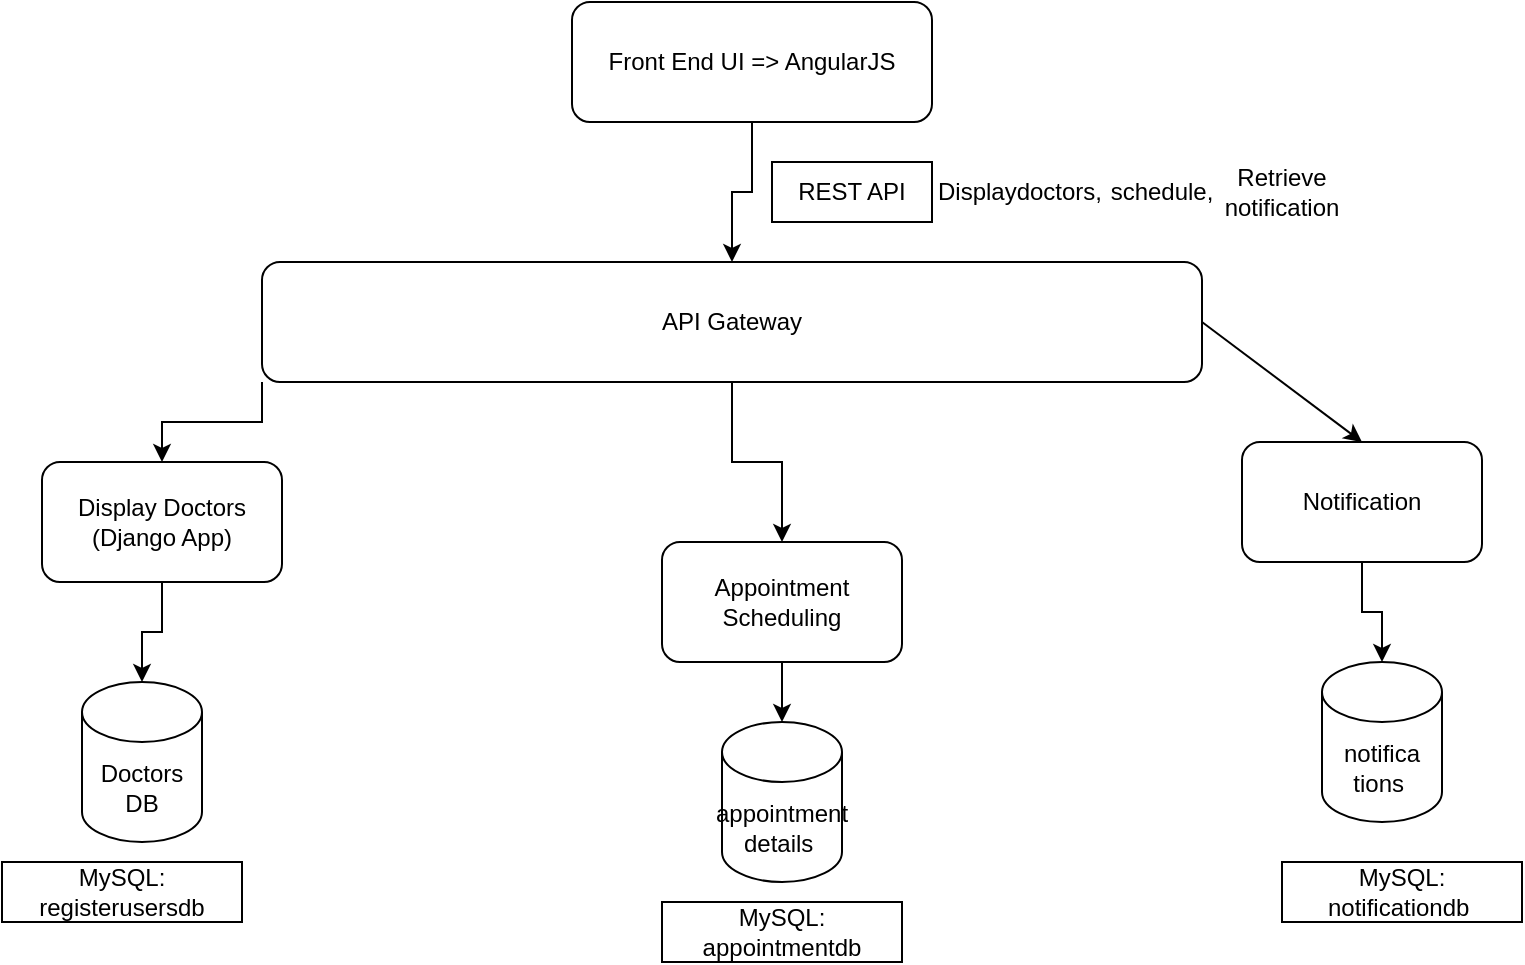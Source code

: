 <mxfile version="22.0.8" type="github">
  <diagram name="Page-1" id="ZmuFyM6fvtMOjyiI3Wcf">
    <mxGraphModel dx="863" dy="409" grid="1" gridSize="10" guides="1" tooltips="1" connect="1" arrows="1" fold="1" page="1" pageScale="1" pageWidth="850" pageHeight="1100" math="0" shadow="0">
      <root>
        <mxCell id="0" />
        <mxCell id="1" parent="0" />
        <mxCell id="HS4mzQeZrX7XptLeHZY5-13" style="edgeStyle=orthogonalEdgeStyle;rounded=0;orthogonalLoop=1;jettySize=auto;html=1;exitX=0.5;exitY=1;exitDx=0;exitDy=0;" edge="1" parent="1" source="HS4mzQeZrX7XptLeHZY5-1">
          <mxGeometry relative="1" as="geometry">
            <mxPoint x="425" y="80" as="targetPoint" />
          </mxGeometry>
        </mxCell>
        <mxCell id="HS4mzQeZrX7XptLeHZY5-16" value="" style="edgeStyle=orthogonalEdgeStyle;rounded=0;orthogonalLoop=1;jettySize=auto;html=1;" edge="1" parent="1" source="HS4mzQeZrX7XptLeHZY5-1" target="HS4mzQeZrX7XptLeHZY5-2">
          <mxGeometry relative="1" as="geometry" />
        </mxCell>
        <mxCell id="HS4mzQeZrX7XptLeHZY5-1" value="Front End UI =&amp;gt; AngularJS" style="rounded=1;whiteSpace=wrap;html=1;" vertex="1" parent="1">
          <mxGeometry x="335" y="20" width="180" height="60" as="geometry" />
        </mxCell>
        <mxCell id="HS4mzQeZrX7XptLeHZY5-19" style="edgeStyle=orthogonalEdgeStyle;rounded=0;orthogonalLoop=1;jettySize=auto;html=1;exitX=0;exitY=1;exitDx=0;exitDy=0;entryX=0.5;entryY=0;entryDx=0;entryDy=0;" edge="1" parent="1" source="HS4mzQeZrX7XptLeHZY5-2" target="HS4mzQeZrX7XptLeHZY5-5">
          <mxGeometry relative="1" as="geometry" />
        </mxCell>
        <mxCell id="HS4mzQeZrX7XptLeHZY5-20" value="" style="edgeStyle=orthogonalEdgeStyle;rounded=0;orthogonalLoop=1;jettySize=auto;html=1;" edge="1" parent="1" source="HS4mzQeZrX7XptLeHZY5-2" target="HS4mzQeZrX7XptLeHZY5-6">
          <mxGeometry relative="1" as="geometry" />
        </mxCell>
        <mxCell id="HS4mzQeZrX7XptLeHZY5-2" value="API Gateway" style="rounded=1;whiteSpace=wrap;html=1;" vertex="1" parent="1">
          <mxGeometry x="180" y="150" width="470" height="60" as="geometry" />
        </mxCell>
        <mxCell id="HS4mzQeZrX7XptLeHZY5-23" value="" style="edgeStyle=orthogonalEdgeStyle;rounded=0;orthogonalLoop=1;jettySize=auto;html=1;" edge="1" parent="1" source="HS4mzQeZrX7XptLeHZY5-5" target="HS4mzQeZrX7XptLeHZY5-9">
          <mxGeometry relative="1" as="geometry" />
        </mxCell>
        <mxCell id="HS4mzQeZrX7XptLeHZY5-5" value="Display Doctors (Django App)" style="rounded=1;whiteSpace=wrap;html=1;" vertex="1" parent="1">
          <mxGeometry x="70" y="250" width="120" height="60" as="geometry" />
        </mxCell>
        <mxCell id="HS4mzQeZrX7XptLeHZY5-28" value="" style="edgeStyle=orthogonalEdgeStyle;rounded=0;orthogonalLoop=1;jettySize=auto;html=1;" edge="1" parent="1" source="HS4mzQeZrX7XptLeHZY5-6" target="HS4mzQeZrX7XptLeHZY5-10">
          <mxGeometry relative="1" as="geometry" />
        </mxCell>
        <mxCell id="HS4mzQeZrX7XptLeHZY5-6" value="Appointment Scheduling" style="rounded=1;whiteSpace=wrap;html=1;" vertex="1" parent="1">
          <mxGeometry x="380" y="290" width="120" height="60" as="geometry" />
        </mxCell>
        <mxCell id="HS4mzQeZrX7XptLeHZY5-29" value="" style="edgeStyle=orthogonalEdgeStyle;rounded=0;orthogonalLoop=1;jettySize=auto;html=1;" edge="1" parent="1" source="HS4mzQeZrX7XptLeHZY5-7" target="HS4mzQeZrX7XptLeHZY5-11">
          <mxGeometry relative="1" as="geometry" />
        </mxCell>
        <mxCell id="HS4mzQeZrX7XptLeHZY5-7" value="Notification" style="rounded=1;whiteSpace=wrap;html=1;" vertex="1" parent="1">
          <mxGeometry x="670" y="240" width="120" height="60" as="geometry" />
        </mxCell>
        <mxCell id="HS4mzQeZrX7XptLeHZY5-9" value="Doctors DB" style="shape=cylinder3;whiteSpace=wrap;html=1;boundedLbl=1;backgroundOutline=1;size=15;" vertex="1" parent="1">
          <mxGeometry x="90" y="360" width="60" height="80" as="geometry" />
        </mxCell>
        <mxCell id="HS4mzQeZrX7XptLeHZY5-10" value="appointment details&amp;nbsp;" style="shape=cylinder3;whiteSpace=wrap;html=1;boundedLbl=1;backgroundOutline=1;size=15;" vertex="1" parent="1">
          <mxGeometry x="410" y="380" width="60" height="80" as="geometry" />
        </mxCell>
        <mxCell id="HS4mzQeZrX7XptLeHZY5-11" value="notifica tions&amp;nbsp;" style="shape=cylinder3;whiteSpace=wrap;html=1;boundedLbl=1;backgroundOutline=1;size=15;" vertex="1" parent="1">
          <mxGeometry x="710" y="350" width="60" height="80" as="geometry" />
        </mxCell>
        <mxCell id="HS4mzQeZrX7XptLeHZY5-25" value="MySQL: registerusersdb" style="rounded=0;whiteSpace=wrap;html=1;" vertex="1" parent="1">
          <mxGeometry x="50" y="450" width="120" height="30" as="geometry" />
        </mxCell>
        <mxCell id="HS4mzQeZrX7XptLeHZY5-26" value="MySQL: appointmentdb" style="rounded=0;whiteSpace=wrap;html=1;" vertex="1" parent="1">
          <mxGeometry x="380" y="470" width="120" height="30" as="geometry" />
        </mxCell>
        <mxCell id="HS4mzQeZrX7XptLeHZY5-27" value="MySQL: notificationdb&amp;nbsp;" style="rounded=0;whiteSpace=wrap;html=1;" vertex="1" parent="1">
          <mxGeometry x="690" y="450" width="120" height="30" as="geometry" />
        </mxCell>
        <mxCell id="HS4mzQeZrX7XptLeHZY5-32" value="" style="endArrow=classic;html=1;rounded=0;entryX=0.5;entryY=0;entryDx=0;entryDy=0;exitX=1;exitY=0.5;exitDx=0;exitDy=0;" edge="1" parent="1" source="HS4mzQeZrX7XptLeHZY5-2" target="HS4mzQeZrX7XptLeHZY5-7">
          <mxGeometry width="50" height="50" relative="1" as="geometry">
            <mxPoint x="410" y="380" as="sourcePoint" />
            <mxPoint x="460" y="330" as="targetPoint" />
          </mxGeometry>
        </mxCell>
        <mxCell id="HS4mzQeZrX7XptLeHZY5-33" value="REST API" style="rounded=0;whiteSpace=wrap;html=1;" vertex="1" parent="1">
          <mxGeometry x="435" y="100" width="80" height="30" as="geometry" />
        </mxCell>
        <mxCell id="HS4mzQeZrX7XptLeHZY5-35" value="Displaydoctors," style="text;html=1;strokeColor=none;fillColor=none;align=center;verticalAlign=middle;whiteSpace=wrap;rounded=0;" vertex="1" parent="1">
          <mxGeometry x="529" y="100" width="60" height="30" as="geometry" />
        </mxCell>
        <mxCell id="HS4mzQeZrX7XptLeHZY5-36" value="schedule," style="text;html=1;strokeColor=none;fillColor=none;align=center;verticalAlign=middle;whiteSpace=wrap;rounded=0;" vertex="1" parent="1">
          <mxGeometry x="600" y="100" width="60" height="30" as="geometry" />
        </mxCell>
        <mxCell id="HS4mzQeZrX7XptLeHZY5-37" value="Retrieve notification" style="text;html=1;strokeColor=none;fillColor=none;align=center;verticalAlign=middle;whiteSpace=wrap;rounded=0;" vertex="1" parent="1">
          <mxGeometry x="660" y="100" width="60" height="30" as="geometry" />
        </mxCell>
      </root>
    </mxGraphModel>
  </diagram>
</mxfile>
